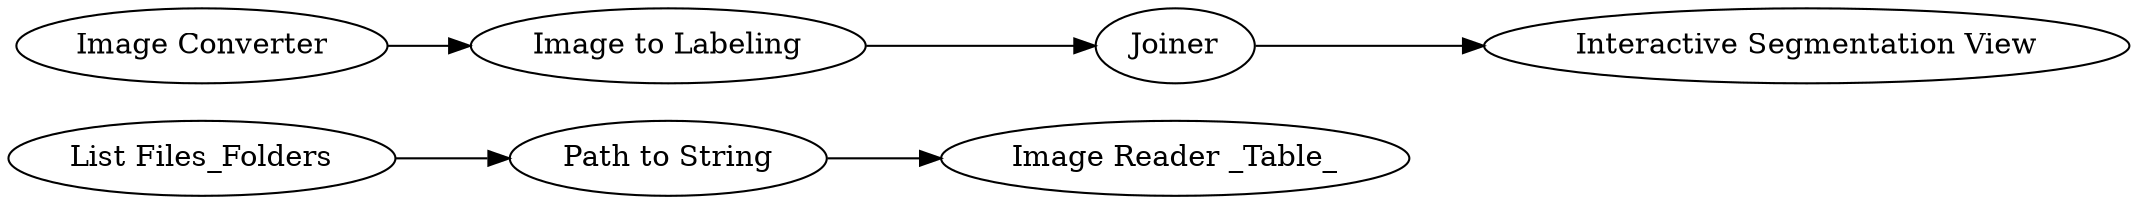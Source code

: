 digraph {
	"615937726375579152_232" [label="Image Reader _Table_"]
	"615937726375579152_230" [label="List Files_Folders"]
	"615937726375579152_237" [label=Joiner]
	"615937726375579152_208" [label="Image Converter"]
	"615937726375579152_231" [label="Path to String"]
	"615937726375579152_211" [label="Interactive Segmentation View"]
	"615937726375579152_209" [label="Image to Labeling"]
	"615937726375579152_209" -> "615937726375579152_237"
	"615937726375579152_237" -> "615937726375579152_211"
	"615937726375579152_230" -> "615937726375579152_231"
	"615937726375579152_231" -> "615937726375579152_232"
	"615937726375579152_208" -> "615937726375579152_209"
	rankdir=LR
}
